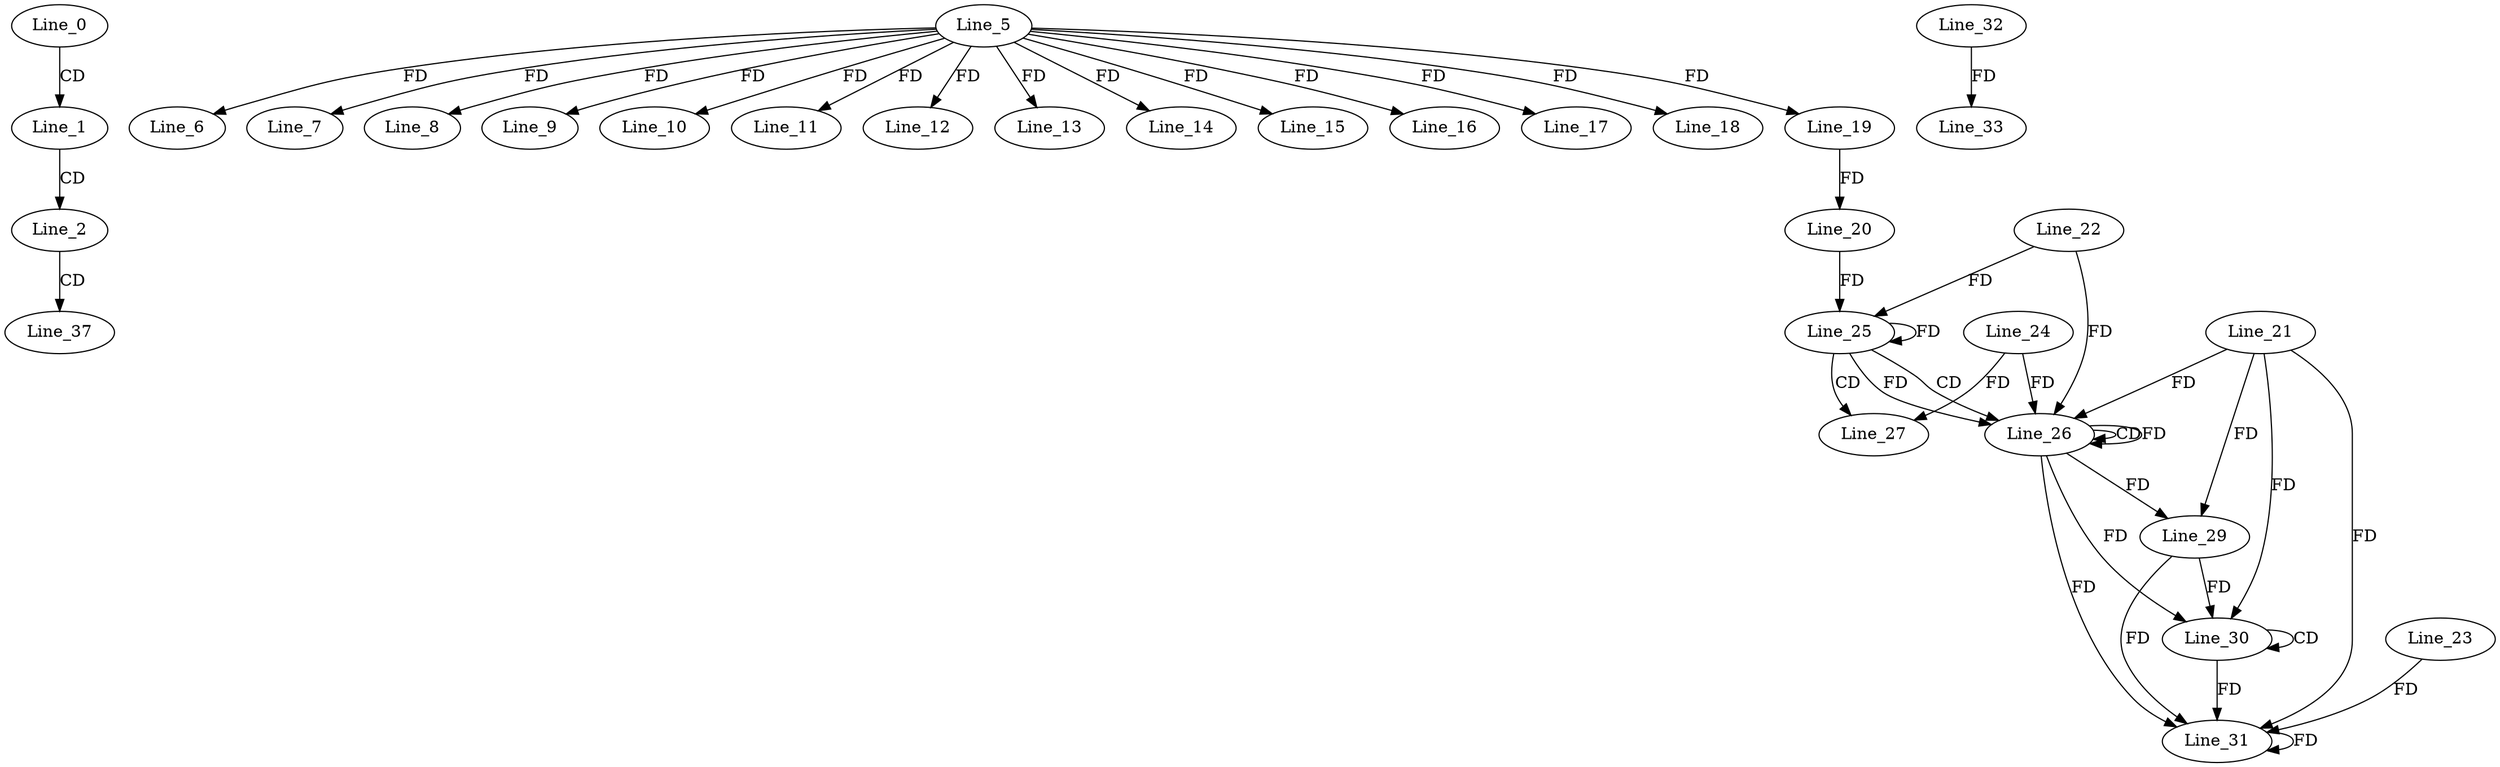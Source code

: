 digraph G {
  Line_0;
  Line_1;
  Line_2;
  Line_5;
  Line_6;
  Line_7;
  Line_8;
  Line_9;
  Line_10;
  Line_11;
  Line_12;
  Line_13;
  Line_14;
  Line_15;
  Line_16;
  Line_17;
  Line_18;
  Line_19;
  Line_19;
  Line_20;
  Line_25;
  Line_22;
  Line_25;
  Line_20;
  Line_25;
  Line_26;
  Line_24;
  Line_26;
  Line_21;
  Line_27;
  Line_29;
  Line_30;
  Line_30;
  Line_29;
  Line_23;
  Line_31;
  Line_31;
  Line_32;
  Line_33;
  Line_37;
  Line_0 -> Line_1 [ label="CD" ];
  Line_1 -> Line_2 [ label="CD" ];
  Line_5 -> Line_6 [ label="FD" ];
  Line_5 -> Line_7 [ label="FD" ];
  Line_5 -> Line_8 [ label="FD" ];
  Line_5 -> Line_9 [ label="FD" ];
  Line_5 -> Line_10 [ label="FD" ];
  Line_5 -> Line_11 [ label="FD" ];
  Line_5 -> Line_12 [ label="FD" ];
  Line_5 -> Line_13 [ label="FD" ];
  Line_5 -> Line_14 [ label="FD" ];
  Line_5 -> Line_15 [ label="FD" ];
  Line_5 -> Line_16 [ label="FD" ];
  Line_5 -> Line_17 [ label="FD" ];
  Line_5 -> Line_18 [ label="FD" ];
  Line_5 -> Line_19 [ label="FD" ];
  Line_19 -> Line_20 [ label="FD" ];
  Line_25 -> Line_25 [ label="FD" ];
  Line_22 -> Line_25 [ label="FD" ];
  Line_20 -> Line_25 [ label="FD" ];
  Line_25 -> Line_26 [ label="CD" ];
  Line_24 -> Line_26 [ label="FD" ];
  Line_26 -> Line_26 [ label="CD" ];
  Line_26 -> Line_26 [ label="FD" ];
  Line_21 -> Line_26 [ label="FD" ];
  Line_25 -> Line_26 [ label="FD" ];
  Line_22 -> Line_26 [ label="FD" ];
  Line_25 -> Line_27 [ label="CD" ];
  Line_24 -> Line_27 [ label="FD" ];
  Line_26 -> Line_29 [ label="FD" ];
  Line_21 -> Line_29 [ label="FD" ];
  Line_30 -> Line_30 [ label="CD" ];
  Line_26 -> Line_30 [ label="FD" ];
  Line_21 -> Line_30 [ label="FD" ];
  Line_29 -> Line_30 [ label="FD" ];
  Line_23 -> Line_31 [ label="FD" ];
  Line_31 -> Line_31 [ label="FD" ];
  Line_26 -> Line_31 [ label="FD" ];
  Line_21 -> Line_31 [ label="FD" ];
  Line_29 -> Line_31 [ label="FD" ];
  Line_30 -> Line_31 [ label="FD" ];
  Line_32 -> Line_33 [ label="FD" ];
  Line_2 -> Line_37 [ label="CD" ];
}
